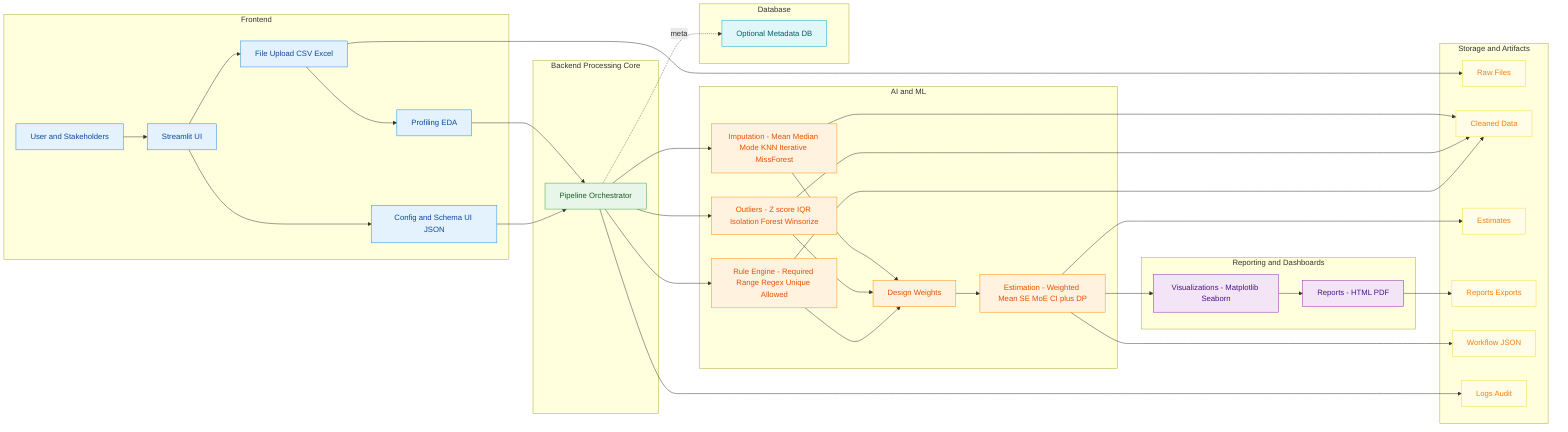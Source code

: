 flowchart LR
  %% Layers as subgraphs with simple titles and labels
  subgraph FRONTEND [Frontend]
    direction TB
    U[User and Stakeholders]
    UI[Streamlit UI]
    CFG[Config and Schema UI JSON]
    UP[File Upload CSV Excel]
    PRF[Profiling EDA]
    U --> UI --> UP
    UI --> CFG
    UP --> PRF
  end

  subgraph BACKEND [Backend Processing Core]
    direction TB
    ORC[Pipeline Orchestrator]
  end

  subgraph AI_ML [AI and ML]
    direction TB
    IMP[Imputation - Mean Median Mode KNN Iterative MissForest]
    OUT[Outliers - Z score IQR Isolation Forest Winsorize]
    RLS[Rule Engine - Required Range Regex Unique Allowed]
    WGT[Design Weights]
    EST[Estimation - Weighted Mean SE MoE CI plus DP]
  end

  subgraph REPORTING [Reporting and Dashboards]
    direction TB
    VIZ[Visualizations - Matplotlib Seaborn]
    RPT[Reports - HTML PDF]
  end

  subgraph STORAGE [Storage and Artifacts]
    direction TB
    RAW[Raw Files]
    CLN[Cleaned Data]
    ESTS[Estimates]
    RPTS[Reports Exports]
    WF[Workflow JSON]
    LOGS[Logs Audit]
  end

  subgraph DATABASE [Database]
    direction TB
    DB[Optional Metadata DB]
  end

  %% Data flow left-to-right, avoid crossings
  PRF --> ORC
  CFG --> ORC
  ORC --> IMP
  ORC --> OUT
  ORC --> RLS
  IMP --> WGT
  OUT --> WGT
  RLS --> WGT
  WGT --> EST
  EST --> VIZ --> RPT

  %% Storage sinks
  UP --> RAW
  IMP --> CLN
  OUT --> CLN
  RLS --> CLN
  EST --> ESTS
  EST --> WF
  RPT --> RPTS
  ORC --> LOGS
  ORC -. meta .-> DB

  %% Colors and styles
  classDef frontend fill:#E3F2FD,stroke:#1E88E5,stroke-width:1px,color:#0D47A1
  classDef backend fill:#E8F5E9,stroke:#43A047,stroke-width:1px,color:#1B5E20
  classDef aiml fill:#FFF3E0,stroke:#FB8C00,stroke-width:1px,color:#E65100
  classDef reporting fill:#F3E5F5,stroke:#8E24AA,stroke-width:1px,color:#4A148C
  classDef storage fill:#FFFDE7,stroke:#FDD835,stroke-width:1px,color:#F57F17
  classDef database fill:#E0F7FA,stroke:#00ACC1,stroke-width:1px,color:#006064

  class U,UI,CFG,UP,PRF frontend
  class ORC backend
  class IMP,OUT,RLS,WGT,EST aiml
  class VIZ,RPT reporting
  class RAW,CLN,ESTS,RPTS,WF,LOGS storage
  class DB database